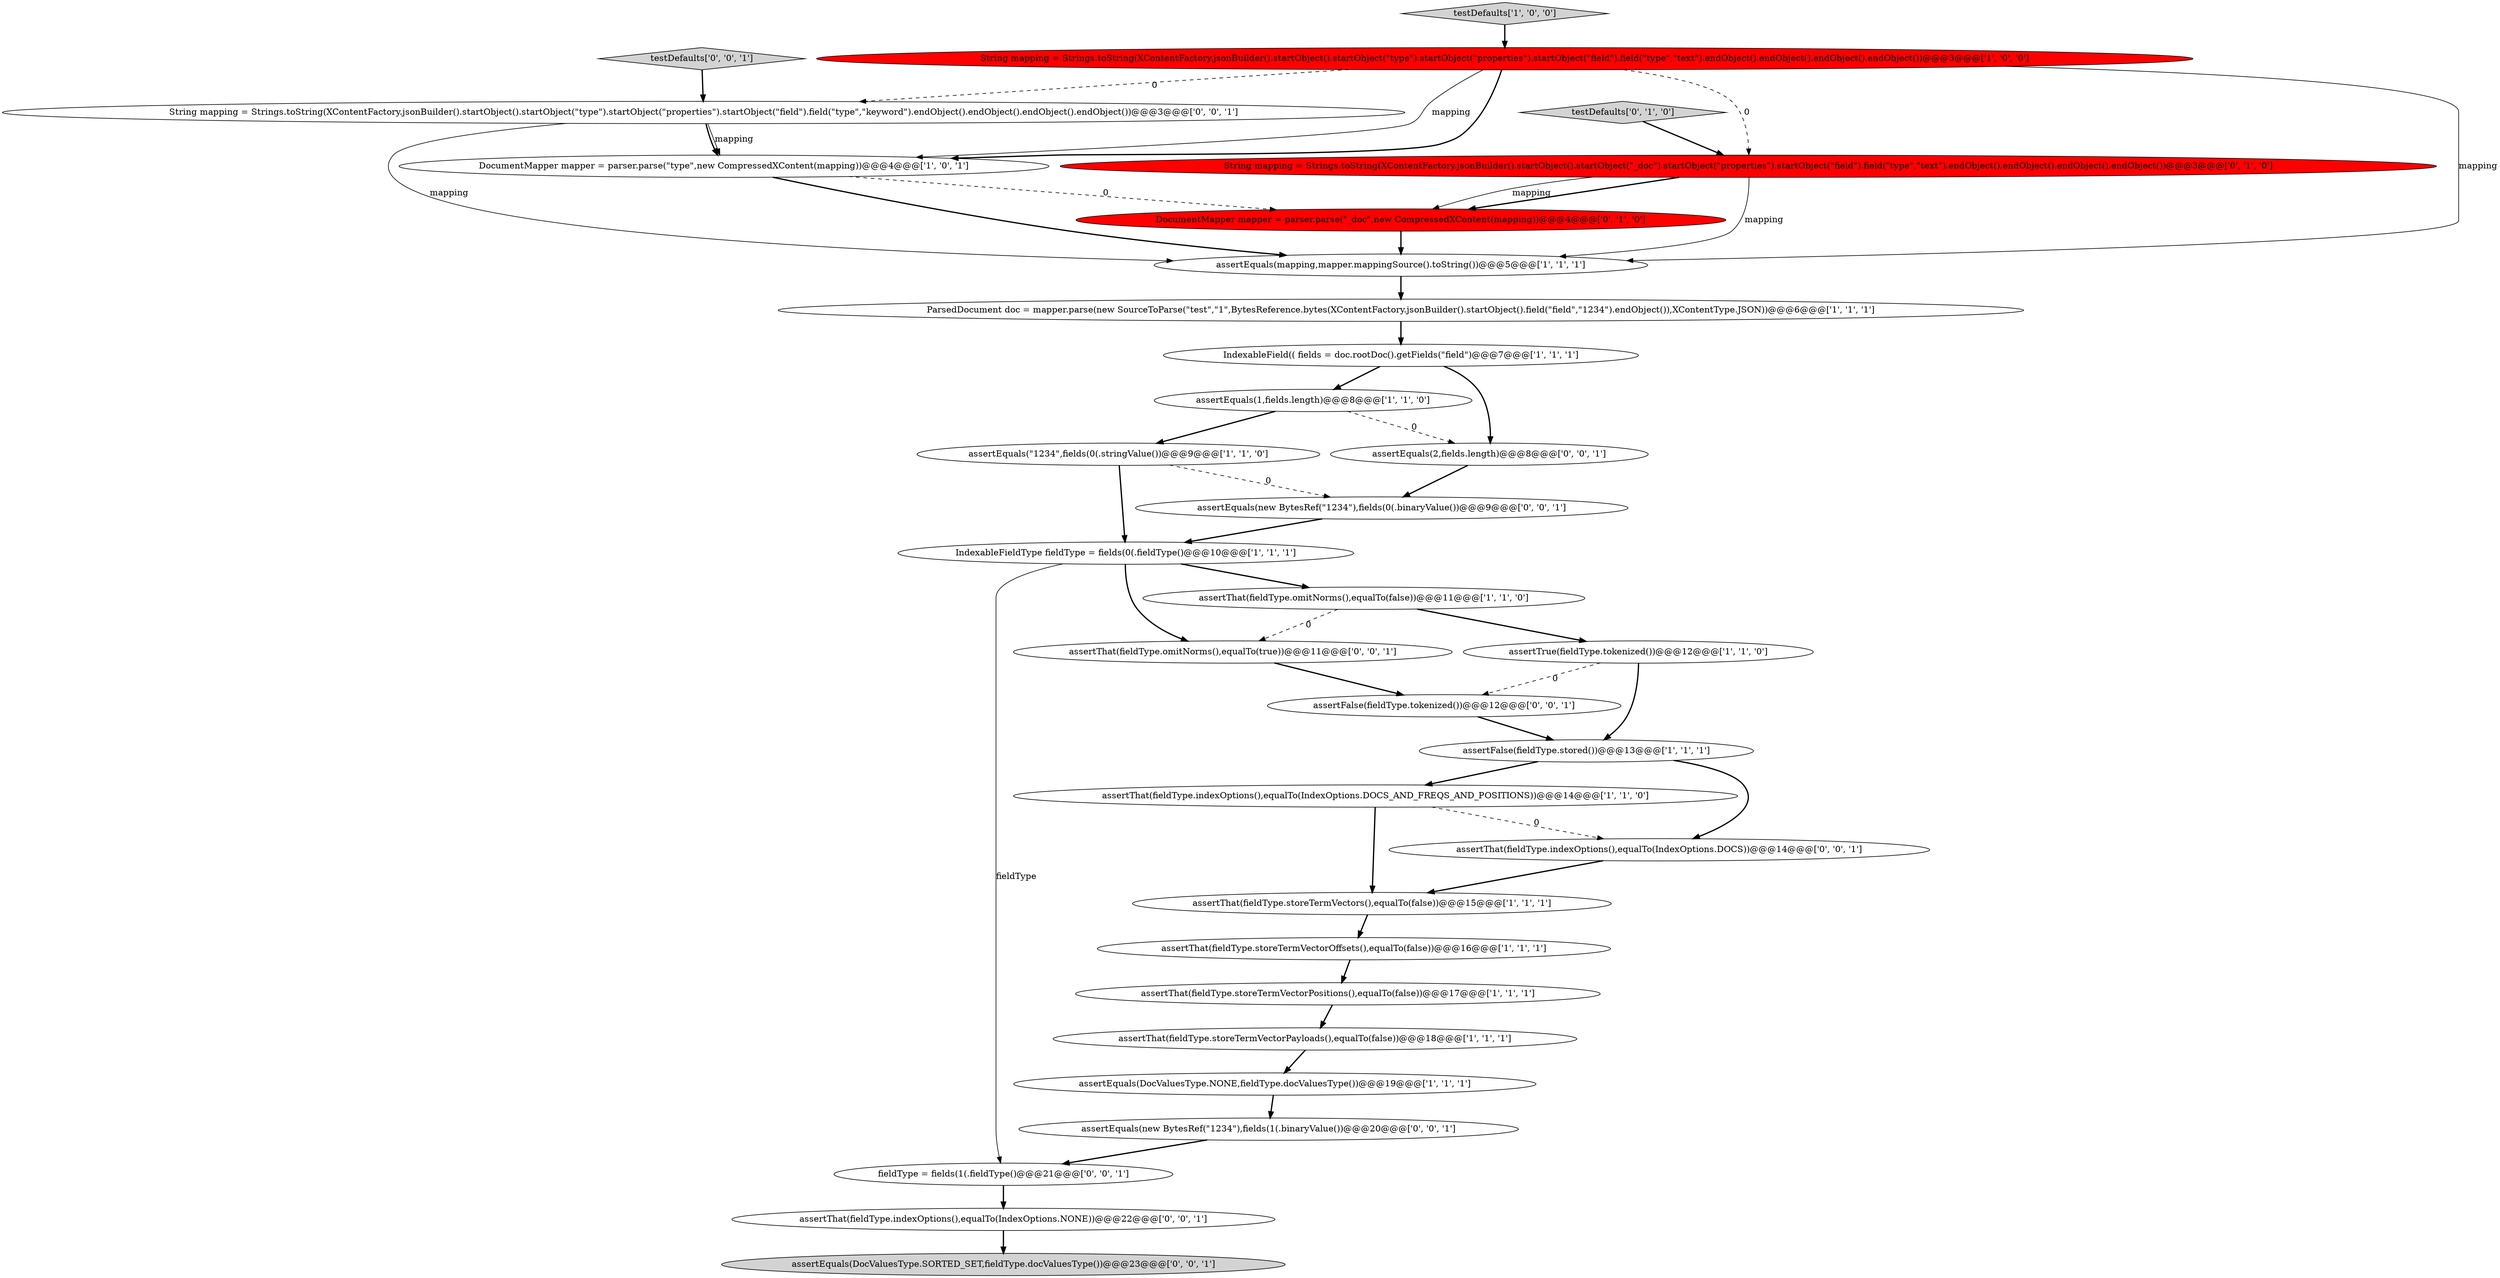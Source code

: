 digraph {
19 [style = filled, label = "DocumentMapper mapper = parser.parse(\"_doc\",new CompressedXContent(mapping))@@@4@@@['0', '1', '0']", fillcolor = red, shape = ellipse image = "AAA1AAABBB2BBB"];
18 [style = filled, label = "String mapping = Strings.toString(XContentFactory.jsonBuilder().startObject().startObject(\"_doc\").startObject(\"properties\").startObject(\"field\").field(\"type\",\"text\").endObject().endObject().endObject().endObject())@@@3@@@['0', '1', '0']", fillcolor = red, shape = ellipse image = "AAA1AAABBB2BBB"];
15 [style = filled, label = "testDefaults['1', '0', '0']", fillcolor = lightgray, shape = diamond image = "AAA0AAABBB1BBB"];
16 [style = filled, label = "IndexableFieldType fieldType = fields(0(.fieldType()@@@10@@@['1', '1', '1']", fillcolor = white, shape = ellipse image = "AAA0AAABBB1BBB"];
6 [style = filled, label = "assertEquals(\"1234\",fields(0(.stringValue())@@@9@@@['1', '1', '0']", fillcolor = white, shape = ellipse image = "AAA0AAABBB1BBB"];
20 [style = filled, label = "testDefaults['0', '1', '0']", fillcolor = lightgray, shape = diamond image = "AAA0AAABBB2BBB"];
27 [style = filled, label = "assertEquals(2,fields.length)@@@8@@@['0', '0', '1']", fillcolor = white, shape = ellipse image = "AAA0AAABBB3BBB"];
29 [style = filled, label = "assertEquals(new BytesRef(\"1234\"),fields(0(.binaryValue())@@@9@@@['0', '0', '1']", fillcolor = white, shape = ellipse image = "AAA0AAABBB3BBB"];
8 [style = filled, label = "assertEquals(1,fields.length)@@@8@@@['1', '1', '0']", fillcolor = white, shape = ellipse image = "AAA0AAABBB1BBB"];
30 [style = filled, label = "assertEquals(new BytesRef(\"1234\"),fields(1(.binaryValue())@@@20@@@['0', '0', '1']", fillcolor = white, shape = ellipse image = "AAA0AAABBB3BBB"];
26 [style = filled, label = "assertThat(fieldType.omitNorms(),equalTo(true))@@@11@@@['0', '0', '1']", fillcolor = white, shape = ellipse image = "AAA0AAABBB3BBB"];
11 [style = filled, label = "IndexableField(( fields = doc.rootDoc().getFields(\"field\")@@@7@@@['1', '1', '1']", fillcolor = white, shape = ellipse image = "AAA0AAABBB1BBB"];
22 [style = filled, label = "fieldType = fields(1(.fieldType()@@@21@@@['0', '0', '1']", fillcolor = white, shape = ellipse image = "AAA0AAABBB3BBB"];
12 [style = filled, label = "assertEquals(DocValuesType.NONE,fieldType.docValuesType())@@@19@@@['1', '1', '1']", fillcolor = white, shape = ellipse image = "AAA0AAABBB1BBB"];
13 [style = filled, label = "assertFalse(fieldType.stored())@@@13@@@['1', '1', '1']", fillcolor = white, shape = ellipse image = "AAA0AAABBB1BBB"];
10 [style = filled, label = "assertThat(fieldType.storeTermVectors(),equalTo(false))@@@15@@@['1', '1', '1']", fillcolor = white, shape = ellipse image = "AAA0AAABBB1BBB"];
7 [style = filled, label = "assertThat(fieldType.omitNorms(),equalTo(false))@@@11@@@['1', '1', '0']", fillcolor = white, shape = ellipse image = "AAA0AAABBB1BBB"];
0 [style = filled, label = "String mapping = Strings.toString(XContentFactory.jsonBuilder().startObject().startObject(\"type\").startObject(\"properties\").startObject(\"field\").field(\"type\",\"text\").endObject().endObject().endObject().endObject())@@@3@@@['1', '0', '0']", fillcolor = red, shape = ellipse image = "AAA1AAABBB1BBB"];
21 [style = filled, label = "assertEquals(DocValuesType.SORTED_SET,fieldType.docValuesType())@@@23@@@['0', '0', '1']", fillcolor = lightgray, shape = ellipse image = "AAA0AAABBB3BBB"];
28 [style = filled, label = "assertThat(fieldType.indexOptions(),equalTo(IndexOptions.NONE))@@@22@@@['0', '0', '1']", fillcolor = white, shape = ellipse image = "AAA0AAABBB3BBB"];
25 [style = filled, label = "testDefaults['0', '0', '1']", fillcolor = lightgray, shape = diamond image = "AAA0AAABBB3BBB"];
2 [style = filled, label = "assertThat(fieldType.indexOptions(),equalTo(IndexOptions.DOCS_AND_FREQS_AND_POSITIONS))@@@14@@@['1', '1', '0']", fillcolor = white, shape = ellipse image = "AAA0AAABBB1BBB"];
4 [style = filled, label = "assertThat(fieldType.storeTermVectorPositions(),equalTo(false))@@@17@@@['1', '1', '1']", fillcolor = white, shape = ellipse image = "AAA0AAABBB1BBB"];
14 [style = filled, label = "DocumentMapper mapper = parser.parse(\"type\",new CompressedXContent(mapping))@@@4@@@['1', '0', '1']", fillcolor = white, shape = ellipse image = "AAA0AAABBB1BBB"];
1 [style = filled, label = "ParsedDocument doc = mapper.parse(new SourceToParse(\"test\",\"1\",BytesReference.bytes(XContentFactory.jsonBuilder().startObject().field(\"field\",\"1234\").endObject()),XContentType.JSON))@@@6@@@['1', '1', '1']", fillcolor = white, shape = ellipse image = "AAA0AAABBB1BBB"];
3 [style = filled, label = "assertThat(fieldType.storeTermVectorOffsets(),equalTo(false))@@@16@@@['1', '1', '1']", fillcolor = white, shape = ellipse image = "AAA0AAABBB1BBB"];
31 [style = filled, label = "assertThat(fieldType.indexOptions(),equalTo(IndexOptions.DOCS))@@@14@@@['0', '0', '1']", fillcolor = white, shape = ellipse image = "AAA0AAABBB3BBB"];
24 [style = filled, label = "String mapping = Strings.toString(XContentFactory.jsonBuilder().startObject().startObject(\"type\").startObject(\"properties\").startObject(\"field\").field(\"type\",\"keyword\").endObject().endObject().endObject().endObject())@@@3@@@['0', '0', '1']", fillcolor = white, shape = ellipse image = "AAA0AAABBB3BBB"];
9 [style = filled, label = "assertTrue(fieldType.tokenized())@@@12@@@['1', '1', '0']", fillcolor = white, shape = ellipse image = "AAA0AAABBB1BBB"];
23 [style = filled, label = "assertFalse(fieldType.tokenized())@@@12@@@['0', '0', '1']", fillcolor = white, shape = ellipse image = "AAA0AAABBB3BBB"];
17 [style = filled, label = "assertThat(fieldType.storeTermVectorPayloads(),equalTo(false))@@@18@@@['1', '1', '1']", fillcolor = white, shape = ellipse image = "AAA0AAABBB1BBB"];
5 [style = filled, label = "assertEquals(mapping,mapper.mappingSource().toString())@@@5@@@['1', '1', '1']", fillcolor = white, shape = ellipse image = "AAA0AAABBB1BBB"];
30->22 [style = bold, label=""];
4->17 [style = bold, label=""];
16->22 [style = solid, label="fieldType"];
14->5 [style = bold, label=""];
16->7 [style = bold, label=""];
18->19 [style = bold, label=""];
16->26 [style = bold, label=""];
18->5 [style = solid, label="mapping"];
10->3 [style = bold, label=""];
12->30 [style = bold, label=""];
8->6 [style = bold, label=""];
22->28 [style = bold, label=""];
18->19 [style = solid, label="mapping"];
2->10 [style = bold, label=""];
3->4 [style = bold, label=""];
9->23 [style = dashed, label="0"];
1->11 [style = bold, label=""];
24->14 [style = bold, label=""];
2->31 [style = dashed, label="0"];
7->9 [style = bold, label=""];
19->5 [style = bold, label=""];
20->18 [style = bold, label=""];
5->1 [style = bold, label=""];
25->24 [style = bold, label=""];
0->14 [style = bold, label=""];
17->12 [style = bold, label=""];
0->5 [style = solid, label="mapping"];
0->14 [style = solid, label="mapping"];
28->21 [style = bold, label=""];
6->29 [style = dashed, label="0"];
23->13 [style = bold, label=""];
6->16 [style = bold, label=""];
31->10 [style = bold, label=""];
15->0 [style = bold, label=""];
26->23 [style = bold, label=""];
13->2 [style = bold, label=""];
24->14 [style = solid, label="mapping"];
11->27 [style = bold, label=""];
0->18 [style = dashed, label="0"];
11->8 [style = bold, label=""];
0->24 [style = dashed, label="0"];
8->27 [style = dashed, label="0"];
14->19 [style = dashed, label="0"];
24->5 [style = solid, label="mapping"];
13->31 [style = bold, label=""];
27->29 [style = bold, label=""];
7->26 [style = dashed, label="0"];
29->16 [style = bold, label=""];
9->13 [style = bold, label=""];
}
